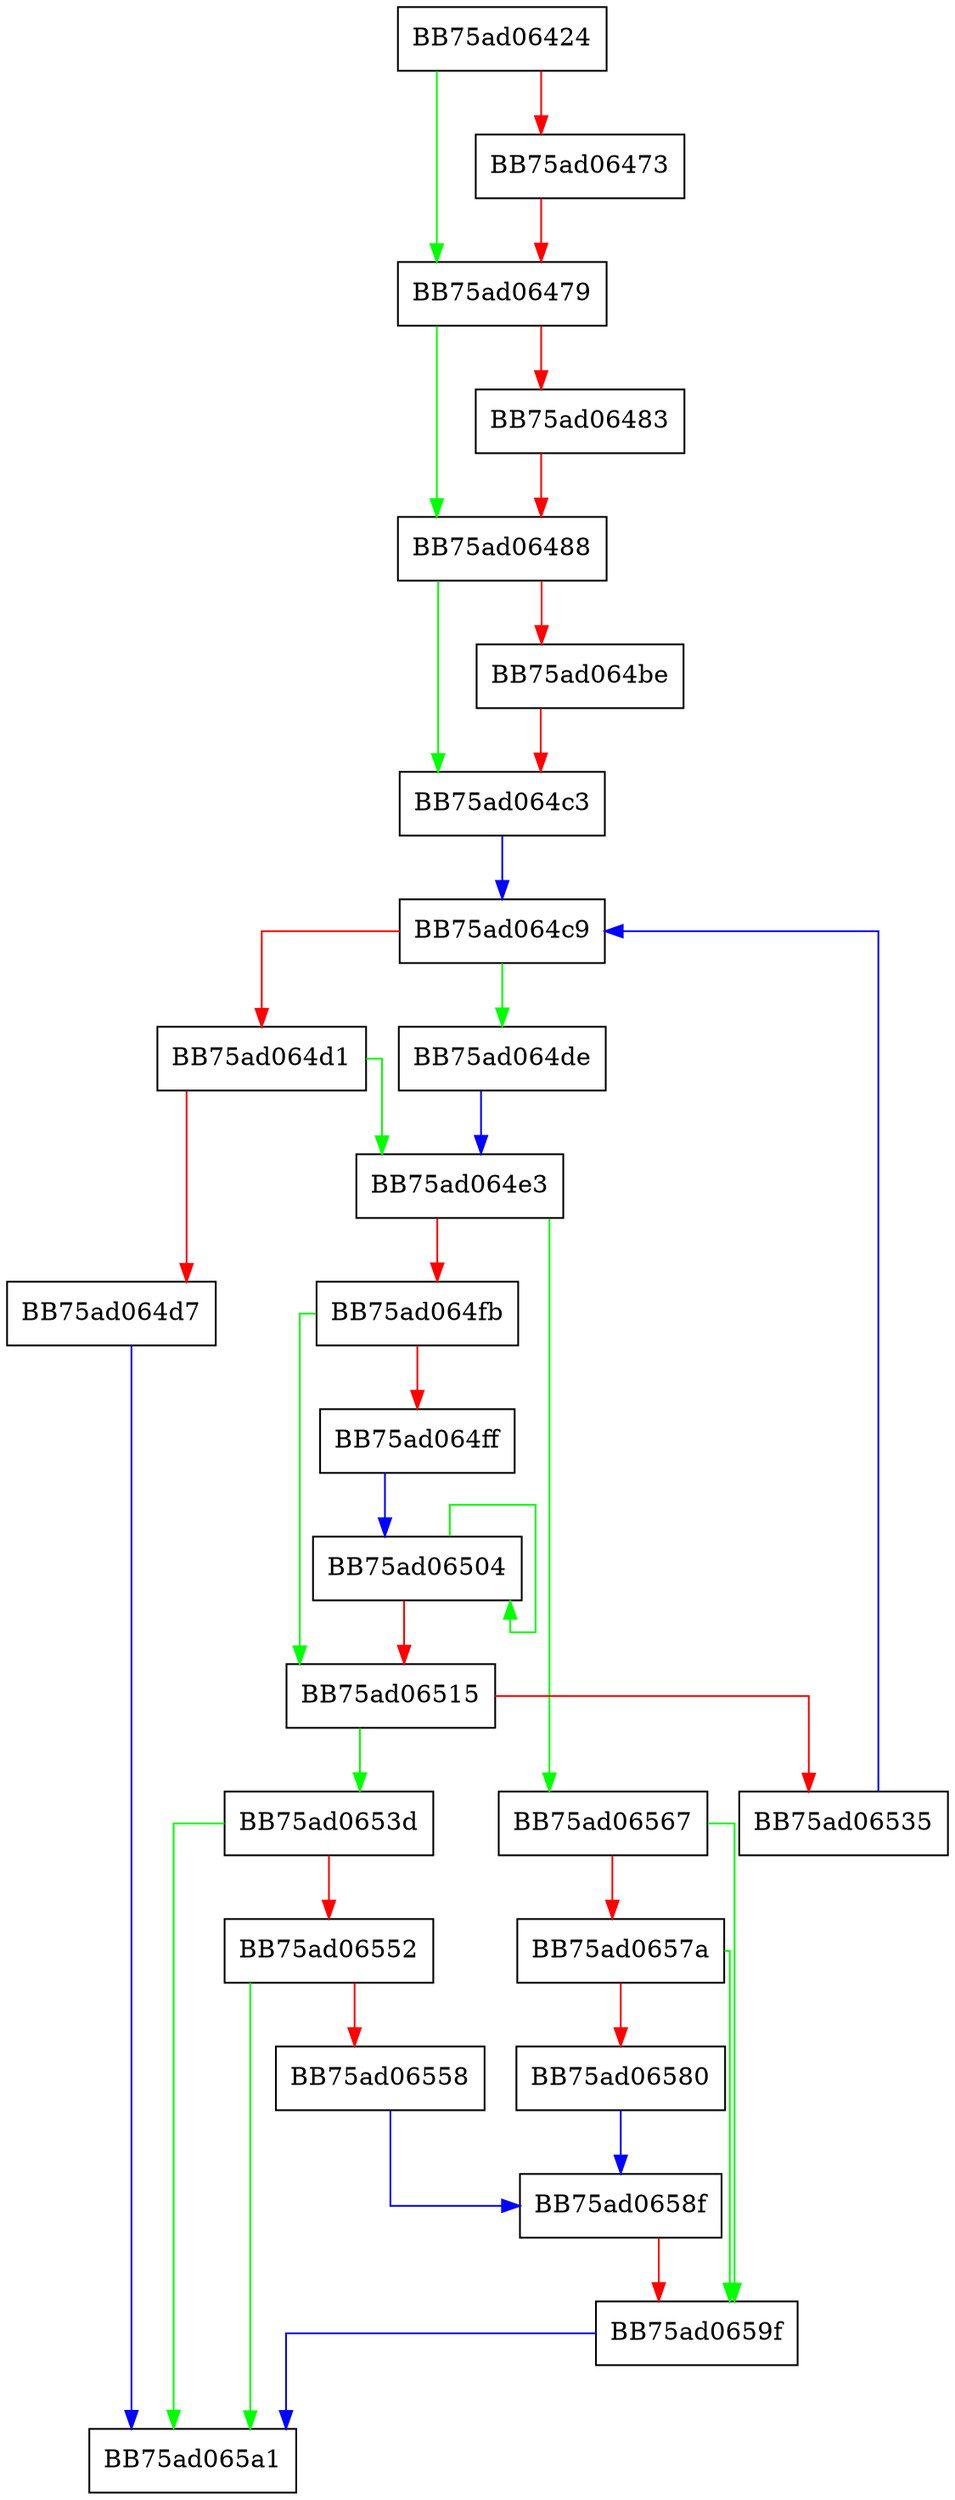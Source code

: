 digraph DecryptWithKey {
  node [shape="box"];
  graph [splines=ortho];
  BB75ad06424 -> BB75ad06479 [color="green"];
  BB75ad06424 -> BB75ad06473 [color="red"];
  BB75ad06473 -> BB75ad06479 [color="red"];
  BB75ad06479 -> BB75ad06488 [color="green"];
  BB75ad06479 -> BB75ad06483 [color="red"];
  BB75ad06483 -> BB75ad06488 [color="red"];
  BB75ad06488 -> BB75ad064c3 [color="green"];
  BB75ad06488 -> BB75ad064be [color="red"];
  BB75ad064be -> BB75ad064c3 [color="red"];
  BB75ad064c3 -> BB75ad064c9 [color="blue"];
  BB75ad064c9 -> BB75ad064de [color="green"];
  BB75ad064c9 -> BB75ad064d1 [color="red"];
  BB75ad064d1 -> BB75ad064e3 [color="green"];
  BB75ad064d1 -> BB75ad064d7 [color="red"];
  BB75ad064d7 -> BB75ad065a1 [color="blue"];
  BB75ad064de -> BB75ad064e3 [color="blue"];
  BB75ad064e3 -> BB75ad06567 [color="green"];
  BB75ad064e3 -> BB75ad064fb [color="red"];
  BB75ad064fb -> BB75ad06515 [color="green"];
  BB75ad064fb -> BB75ad064ff [color="red"];
  BB75ad064ff -> BB75ad06504 [color="blue"];
  BB75ad06504 -> BB75ad06504 [color="green"];
  BB75ad06504 -> BB75ad06515 [color="red"];
  BB75ad06515 -> BB75ad0653d [color="green"];
  BB75ad06515 -> BB75ad06535 [color="red"];
  BB75ad06535 -> BB75ad064c9 [color="blue"];
  BB75ad0653d -> BB75ad065a1 [color="green"];
  BB75ad0653d -> BB75ad06552 [color="red"];
  BB75ad06552 -> BB75ad065a1 [color="green"];
  BB75ad06552 -> BB75ad06558 [color="red"];
  BB75ad06558 -> BB75ad0658f [color="blue"];
  BB75ad06567 -> BB75ad0659f [color="green"];
  BB75ad06567 -> BB75ad0657a [color="red"];
  BB75ad0657a -> BB75ad0659f [color="green"];
  BB75ad0657a -> BB75ad06580 [color="red"];
  BB75ad06580 -> BB75ad0658f [color="blue"];
  BB75ad0658f -> BB75ad0659f [color="red"];
  BB75ad0659f -> BB75ad065a1 [color="blue"];
}
